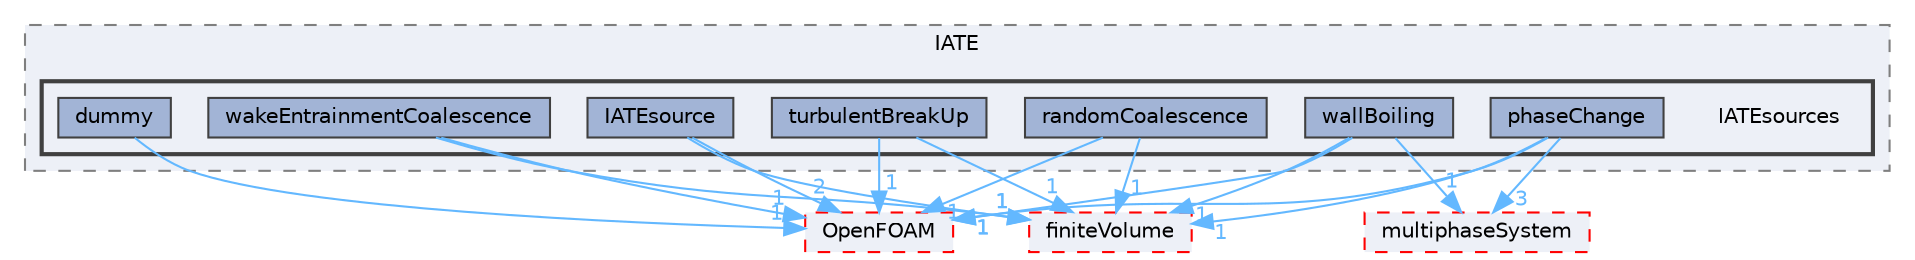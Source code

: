 digraph "src/phaseSystemModels/reactingEuler/twoPhaseSystem/diameterModels/IATE/IATEsources"
{
 // LATEX_PDF_SIZE
  bgcolor="transparent";
  edge [fontname=Helvetica,fontsize=10,labelfontname=Helvetica,labelfontsize=10];
  node [fontname=Helvetica,fontsize=10,shape=box,height=0.2,width=0.4];
  compound=true
  subgraph clusterdir_348bef7d36c495da694485ad1cf583ab {
    graph [ bgcolor="#edf0f7", pencolor="grey50", label="IATE", fontname=Helvetica,fontsize=10 style="filled,dashed", URL="dir_348bef7d36c495da694485ad1cf583ab.html",tooltip=""]
  subgraph clusterdir_0620c2510d6856888fd91c80d0fa14a8 {
    graph [ bgcolor="#edf0f7", pencolor="grey25", label="", fontname=Helvetica,fontsize=10 style="filled,bold", URL="dir_0620c2510d6856888fd91c80d0fa14a8.html",tooltip=""]
    dir_0620c2510d6856888fd91c80d0fa14a8 [shape=plaintext, label="IATEsources"];
  dir_1d2455f84c1a58035f4ed1ea7a2fb51a [label="dummy", fillcolor="#a2b4d6", color="grey25", style="filled", URL="dir_1d2455f84c1a58035f4ed1ea7a2fb51a.html",tooltip=""];
  dir_ba0cd2408d6c04138e0afe4e89bbce4f [label="IATEsource", fillcolor="#a2b4d6", color="grey25", style="filled", URL="dir_ba0cd2408d6c04138e0afe4e89bbce4f.html",tooltip=""];
  dir_61c9198492810b32ee7679e856e1ca67 [label="phaseChange", fillcolor="#a2b4d6", color="grey25", style="filled", URL="dir_61c9198492810b32ee7679e856e1ca67.html",tooltip=""];
  dir_8adcf5aa4c493be40d9e70236ffc3578 [label="randomCoalescence", fillcolor="#a2b4d6", color="grey25", style="filled", URL="dir_8adcf5aa4c493be40d9e70236ffc3578.html",tooltip=""];
  dir_ff2fdd249ae1009ea9e519e5c6e6dc0c [label="turbulentBreakUp", fillcolor="#a2b4d6", color="grey25", style="filled", URL="dir_ff2fdd249ae1009ea9e519e5c6e6dc0c.html",tooltip=""];
  dir_fa691c00d6e90c978cc7fd4365e0ae55 [label="wakeEntrainmentCoalescence", fillcolor="#a2b4d6", color="grey25", style="filled", URL="dir_fa691c00d6e90c978cc7fd4365e0ae55.html",tooltip=""];
  dir_d44e59a971a2f11dbc6a59921337d753 [label="wallBoiling", fillcolor="#a2b4d6", color="grey25", style="filled", URL="dir_d44e59a971a2f11dbc6a59921337d753.html",tooltip=""];
  }
  }
  dir_9bd15774b555cf7259a6fa18f99fe99b [label="finiteVolume", fillcolor="#edf0f7", color="red", style="filled,dashed", URL="dir_9bd15774b555cf7259a6fa18f99fe99b.html",tooltip=""];
  dir_c5473ff19b20e6ec4dfe5c310b3778a8 [label="OpenFOAM", fillcolor="#edf0f7", color="red", style="filled,dashed", URL="dir_c5473ff19b20e6ec4dfe5c310b3778a8.html",tooltip=""];
  dir_4edcd2f80655d7be3718758b13a7ab40 [label="multiphaseSystem", fillcolor="#edf0f7", color="red", style="filled,dashed", URL="dir_4edcd2f80655d7be3718758b13a7ab40.html",tooltip=""];
  dir_1d2455f84c1a58035f4ed1ea7a2fb51a->dir_c5473ff19b20e6ec4dfe5c310b3778a8 [headlabel="1", labeldistance=1.5 headhref="dir_001066_002695.html" href="dir_001066_002695.html" color="steelblue1" fontcolor="steelblue1"];
  dir_ba0cd2408d6c04138e0afe4e89bbce4f->dir_9bd15774b555cf7259a6fa18f99fe99b [headlabel="1", labeldistance=1.5 headhref="dir_001763_001387.html" href="dir_001763_001387.html" color="steelblue1" fontcolor="steelblue1"];
  dir_ba0cd2408d6c04138e0afe4e89bbce4f->dir_c5473ff19b20e6ec4dfe5c310b3778a8 [headlabel="2", labeldistance=1.5 headhref="dir_001763_002695.html" href="dir_001763_002695.html" color="steelblue1" fontcolor="steelblue1"];
  dir_61c9198492810b32ee7679e856e1ca67->dir_4edcd2f80655d7be3718758b13a7ab40 [headlabel="3", labeldistance=1.5 headhref="dir_002874_002496.html" href="dir_002874_002496.html" color="steelblue1" fontcolor="steelblue1"];
  dir_61c9198492810b32ee7679e856e1ca67->dir_9bd15774b555cf7259a6fa18f99fe99b [headlabel="1", labeldistance=1.5 headhref="dir_002874_001387.html" href="dir_002874_001387.html" color="steelblue1" fontcolor="steelblue1"];
  dir_61c9198492810b32ee7679e856e1ca67->dir_c5473ff19b20e6ec4dfe5c310b3778a8 [headlabel="1", labeldistance=1.5 headhref="dir_002874_002695.html" href="dir_002874_002695.html" color="steelblue1" fontcolor="steelblue1"];
  dir_8adcf5aa4c493be40d9e70236ffc3578->dir_9bd15774b555cf7259a6fa18f99fe99b [headlabel="1", labeldistance=1.5 headhref="dir_003180_001387.html" href="dir_003180_001387.html" color="steelblue1" fontcolor="steelblue1"];
  dir_8adcf5aa4c493be40d9e70236ffc3578->dir_c5473ff19b20e6ec4dfe5c310b3778a8 [headlabel="1", labeldistance=1.5 headhref="dir_003180_002695.html" href="dir_003180_002695.html" color="steelblue1" fontcolor="steelblue1"];
  dir_ff2fdd249ae1009ea9e519e5c6e6dc0c->dir_9bd15774b555cf7259a6fa18f99fe99b [headlabel="1", labeldistance=1.5 headhref="dir_004146_001387.html" href="dir_004146_001387.html" color="steelblue1" fontcolor="steelblue1"];
  dir_ff2fdd249ae1009ea9e519e5c6e6dc0c->dir_c5473ff19b20e6ec4dfe5c310b3778a8 [headlabel="1", labeldistance=1.5 headhref="dir_004146_002695.html" href="dir_004146_002695.html" color="steelblue1" fontcolor="steelblue1"];
  dir_fa691c00d6e90c978cc7fd4365e0ae55->dir_9bd15774b555cf7259a6fa18f99fe99b [headlabel="1", labeldistance=1.5 headhref="dir_004320_001387.html" href="dir_004320_001387.html" color="steelblue1" fontcolor="steelblue1"];
  dir_fa691c00d6e90c978cc7fd4365e0ae55->dir_c5473ff19b20e6ec4dfe5c310b3778a8 [headlabel="1", labeldistance=1.5 headhref="dir_004320_002695.html" href="dir_004320_002695.html" color="steelblue1" fontcolor="steelblue1"];
  dir_d44e59a971a2f11dbc6a59921337d753->dir_4edcd2f80655d7be3718758b13a7ab40 [headlabel="1", labeldistance=1.5 headhref="dir_004329_002496.html" href="dir_004329_002496.html" color="steelblue1" fontcolor="steelblue1"];
  dir_d44e59a971a2f11dbc6a59921337d753->dir_9bd15774b555cf7259a6fa18f99fe99b [headlabel="1", labeldistance=1.5 headhref="dir_004329_001387.html" href="dir_004329_001387.html" color="steelblue1" fontcolor="steelblue1"];
  dir_d44e59a971a2f11dbc6a59921337d753->dir_c5473ff19b20e6ec4dfe5c310b3778a8 [headlabel="1", labeldistance=1.5 headhref="dir_004329_002695.html" href="dir_004329_002695.html" color="steelblue1" fontcolor="steelblue1"];
}
